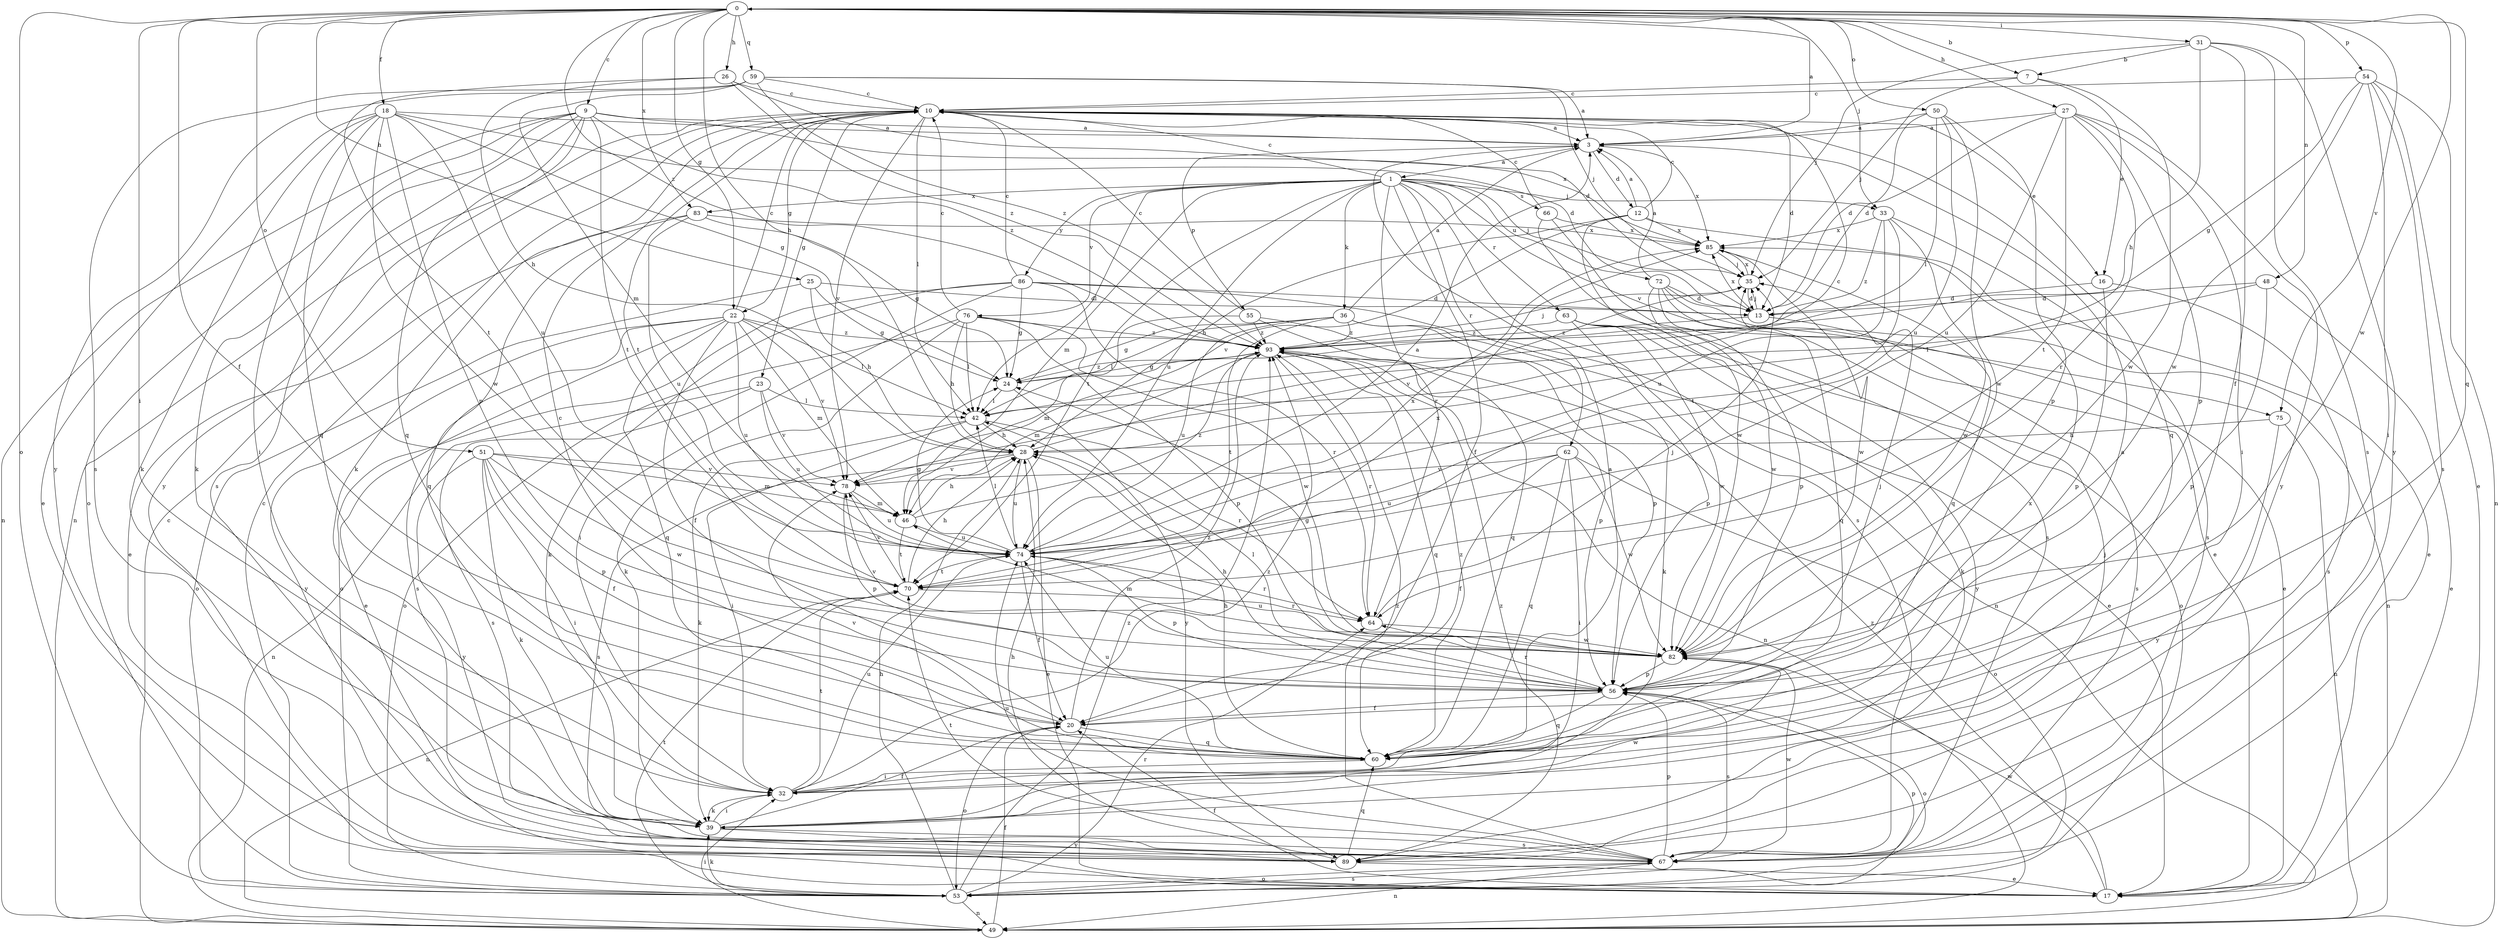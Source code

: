 strict digraph  {
0;
1;
3;
7;
9;
10;
12;
13;
16;
17;
18;
20;
22;
23;
24;
25;
26;
27;
28;
31;
32;
33;
35;
36;
39;
42;
46;
48;
49;
50;
51;
53;
54;
55;
56;
59;
60;
62;
63;
64;
66;
67;
70;
72;
74;
75;
76;
78;
82;
83;
85;
86;
89;
93;
0 -> 7  [label=b];
0 -> 9  [label=c];
0 -> 18  [label=f];
0 -> 20  [label=f];
0 -> 22  [label=g];
0 -> 25  [label=h];
0 -> 26  [label=h];
0 -> 27  [label=h];
0 -> 28  [label=h];
0 -> 31  [label=i];
0 -> 32  [label=i];
0 -> 33  [label=j];
0 -> 48  [label=n];
0 -> 50  [label=o];
0 -> 51  [label=o];
0 -> 53  [label=o];
0 -> 54  [label=p];
0 -> 59  [label=q];
0 -> 60  [label=q];
0 -> 75  [label=v];
0 -> 82  [label=w];
0 -> 83  [label=x];
0 -> 93  [label=z];
1 -> 10  [label=c];
1 -> 20  [label=f];
1 -> 33  [label=j];
1 -> 35  [label=j];
1 -> 36  [label=k];
1 -> 42  [label=l];
1 -> 46  [label=m];
1 -> 62  [label=r];
1 -> 63  [label=r];
1 -> 64  [label=r];
1 -> 66  [label=s];
1 -> 67  [label=s];
1 -> 70  [label=t];
1 -> 72  [label=u];
1 -> 74  [label=u];
1 -> 75  [label=v];
1 -> 76  [label=v];
1 -> 83  [label=x];
1 -> 86  [label=y];
3 -> 0  [label=a];
3 -> 1  [label=a];
3 -> 12  [label=d];
3 -> 55  [label=p];
3 -> 85  [label=x];
7 -> 10  [label=c];
7 -> 16  [label=e];
7 -> 35  [label=j];
7 -> 82  [label=w];
9 -> 3  [label=a];
9 -> 39  [label=k];
9 -> 49  [label=n];
9 -> 53  [label=o];
9 -> 60  [label=q];
9 -> 67  [label=s];
9 -> 70  [label=t];
9 -> 85  [label=x];
9 -> 89  [label=y];
9 -> 93  [label=z];
10 -> 3  [label=a];
10 -> 13  [label=d];
10 -> 16  [label=e];
10 -> 22  [label=g];
10 -> 23  [label=g];
10 -> 39  [label=k];
10 -> 42  [label=l];
10 -> 49  [label=n];
10 -> 60  [label=q];
10 -> 70  [label=t];
10 -> 78  [label=v];
12 -> 3  [label=a];
12 -> 10  [label=c];
12 -> 17  [label=e];
12 -> 28  [label=h];
12 -> 78  [label=v];
12 -> 82  [label=w];
12 -> 85  [label=x];
13 -> 35  [label=j];
13 -> 67  [label=s];
13 -> 85  [label=x];
13 -> 93  [label=z];
16 -> 13  [label=d];
16 -> 56  [label=p];
16 -> 67  [label=s];
17 -> 20  [label=f];
17 -> 82  [label=w];
17 -> 93  [label=z];
18 -> 3  [label=a];
18 -> 13  [label=d];
18 -> 17  [label=e];
18 -> 24  [label=g];
18 -> 32  [label=i];
18 -> 39  [label=k];
18 -> 56  [label=p];
18 -> 60  [label=q];
18 -> 74  [label=u];
18 -> 82  [label=w];
20 -> 10  [label=c];
20 -> 53  [label=o];
20 -> 60  [label=q];
20 -> 93  [label=z];
22 -> 10  [label=c];
22 -> 17  [label=e];
22 -> 20  [label=f];
22 -> 42  [label=l];
22 -> 46  [label=m];
22 -> 60  [label=q];
22 -> 67  [label=s];
22 -> 74  [label=u];
22 -> 78  [label=v];
22 -> 89  [label=y];
22 -> 93  [label=z];
23 -> 42  [label=l];
23 -> 49  [label=n];
23 -> 67  [label=s];
23 -> 74  [label=u];
23 -> 78  [label=v];
24 -> 42  [label=l];
24 -> 89  [label=y];
24 -> 93  [label=z];
25 -> 13  [label=d];
25 -> 24  [label=g];
25 -> 28  [label=h];
25 -> 53  [label=o];
26 -> 10  [label=c];
26 -> 13  [label=d];
26 -> 28  [label=h];
26 -> 70  [label=t];
26 -> 93  [label=z];
27 -> 3  [label=a];
27 -> 13  [label=d];
27 -> 32  [label=i];
27 -> 56  [label=p];
27 -> 64  [label=r];
27 -> 70  [label=t];
27 -> 74  [label=u];
27 -> 89  [label=y];
28 -> 10  [label=c];
28 -> 17  [label=e];
28 -> 67  [label=s];
28 -> 74  [label=u];
28 -> 78  [label=v];
31 -> 7  [label=b];
31 -> 20  [label=f];
31 -> 28  [label=h];
31 -> 35  [label=j];
31 -> 67  [label=s];
31 -> 89  [label=y];
32 -> 3  [label=a];
32 -> 39  [label=k];
32 -> 70  [label=t];
32 -> 74  [label=u];
32 -> 93  [label=z];
33 -> 67  [label=s];
33 -> 70  [label=t];
33 -> 74  [label=u];
33 -> 82  [label=w];
33 -> 85  [label=x];
33 -> 93  [label=z];
35 -> 13  [label=d];
35 -> 78  [label=v];
35 -> 85  [label=x];
36 -> 3  [label=a];
36 -> 17  [label=e];
36 -> 24  [label=g];
36 -> 39  [label=k];
36 -> 42  [label=l];
36 -> 70  [label=t];
36 -> 74  [label=u];
36 -> 93  [label=z];
39 -> 20  [label=f];
39 -> 32  [label=i];
39 -> 35  [label=j];
39 -> 67  [label=s];
39 -> 82  [label=w];
39 -> 89  [label=y];
42 -> 28  [label=h];
42 -> 32  [label=i];
42 -> 39  [label=k];
42 -> 64  [label=r];
46 -> 28  [label=h];
46 -> 70  [label=t];
46 -> 74  [label=u];
46 -> 93  [label=z];
48 -> 13  [label=d];
48 -> 17  [label=e];
48 -> 42  [label=l];
48 -> 56  [label=p];
49 -> 10  [label=c];
49 -> 20  [label=f];
49 -> 32  [label=i];
50 -> 3  [label=a];
50 -> 13  [label=d];
50 -> 42  [label=l];
50 -> 56  [label=p];
50 -> 74  [label=u];
50 -> 82  [label=w];
51 -> 20  [label=f];
51 -> 32  [label=i];
51 -> 39  [label=k];
51 -> 46  [label=m];
51 -> 56  [label=p];
51 -> 78  [label=v];
51 -> 82  [label=w];
51 -> 89  [label=y];
53 -> 10  [label=c];
53 -> 28  [label=h];
53 -> 39  [label=k];
53 -> 49  [label=n];
53 -> 56  [label=p];
53 -> 64  [label=r];
53 -> 67  [label=s];
53 -> 70  [label=t];
53 -> 93  [label=z];
54 -> 10  [label=c];
54 -> 17  [label=e];
54 -> 24  [label=g];
54 -> 32  [label=i];
54 -> 49  [label=n];
54 -> 67  [label=s];
54 -> 82  [label=w];
55 -> 10  [label=c];
55 -> 46  [label=m];
55 -> 56  [label=p];
55 -> 60  [label=q];
55 -> 93  [label=z];
56 -> 20  [label=f];
56 -> 28  [label=h];
56 -> 35  [label=j];
56 -> 42  [label=l];
56 -> 53  [label=o];
56 -> 60  [label=q];
56 -> 64  [label=r];
56 -> 67  [label=s];
59 -> 3  [label=a];
59 -> 10  [label=c];
59 -> 35  [label=j];
59 -> 46  [label=m];
59 -> 67  [label=s];
59 -> 89  [label=y];
59 -> 93  [label=z];
60 -> 3  [label=a];
60 -> 28  [label=h];
60 -> 32  [label=i];
60 -> 74  [label=u];
60 -> 78  [label=v];
60 -> 85  [label=x];
60 -> 93  [label=z];
62 -> 20  [label=f];
62 -> 32  [label=i];
62 -> 53  [label=o];
62 -> 60  [label=q];
62 -> 74  [label=u];
62 -> 78  [label=v];
62 -> 82  [label=w];
63 -> 39  [label=k];
63 -> 53  [label=o];
63 -> 56  [label=p];
63 -> 82  [label=w];
63 -> 89  [label=y];
63 -> 93  [label=z];
64 -> 35  [label=j];
64 -> 82  [label=w];
66 -> 10  [label=c];
66 -> 17  [label=e];
66 -> 67  [label=s];
66 -> 85  [label=x];
67 -> 49  [label=n];
67 -> 53  [label=o];
67 -> 56  [label=p];
67 -> 70  [label=t];
67 -> 74  [label=u];
67 -> 82  [label=w];
67 -> 93  [label=z];
70 -> 28  [label=h];
70 -> 49  [label=n];
70 -> 64  [label=r];
70 -> 78  [label=v];
70 -> 85  [label=x];
72 -> 3  [label=a];
72 -> 13  [label=d];
72 -> 17  [label=e];
72 -> 49  [label=n];
72 -> 56  [label=p];
72 -> 60  [label=q];
72 -> 82  [label=w];
74 -> 3  [label=a];
74 -> 20  [label=f];
74 -> 24  [label=g];
74 -> 42  [label=l];
74 -> 56  [label=p];
74 -> 64  [label=r];
74 -> 70  [label=t];
74 -> 85  [label=x];
75 -> 28  [label=h];
75 -> 49  [label=n];
75 -> 89  [label=y];
76 -> 10  [label=c];
76 -> 28  [label=h];
76 -> 39  [label=k];
76 -> 42  [label=l];
76 -> 53  [label=o];
76 -> 56  [label=p];
76 -> 82  [label=w];
76 -> 93  [label=z];
78 -> 46  [label=m];
78 -> 56  [label=p];
78 -> 74  [label=u];
82 -> 24  [label=g];
82 -> 46  [label=m];
82 -> 56  [label=p];
82 -> 74  [label=u];
82 -> 78  [label=v];
83 -> 17  [label=e];
83 -> 24  [label=g];
83 -> 60  [label=q];
83 -> 74  [label=u];
83 -> 85  [label=x];
85 -> 35  [label=j];
85 -> 60  [label=q];
85 -> 82  [label=w];
86 -> 10  [label=c];
86 -> 13  [label=d];
86 -> 24  [label=g];
86 -> 32  [label=i];
86 -> 39  [label=k];
86 -> 49  [label=n];
86 -> 53  [label=o];
86 -> 64  [label=r];
89 -> 17  [label=e];
89 -> 28  [label=h];
89 -> 60  [label=q];
89 -> 93  [label=z];
93 -> 24  [label=g];
93 -> 35  [label=j];
93 -> 46  [label=m];
93 -> 49  [label=n];
93 -> 56  [label=p];
93 -> 60  [label=q];
93 -> 64  [label=r];
}
